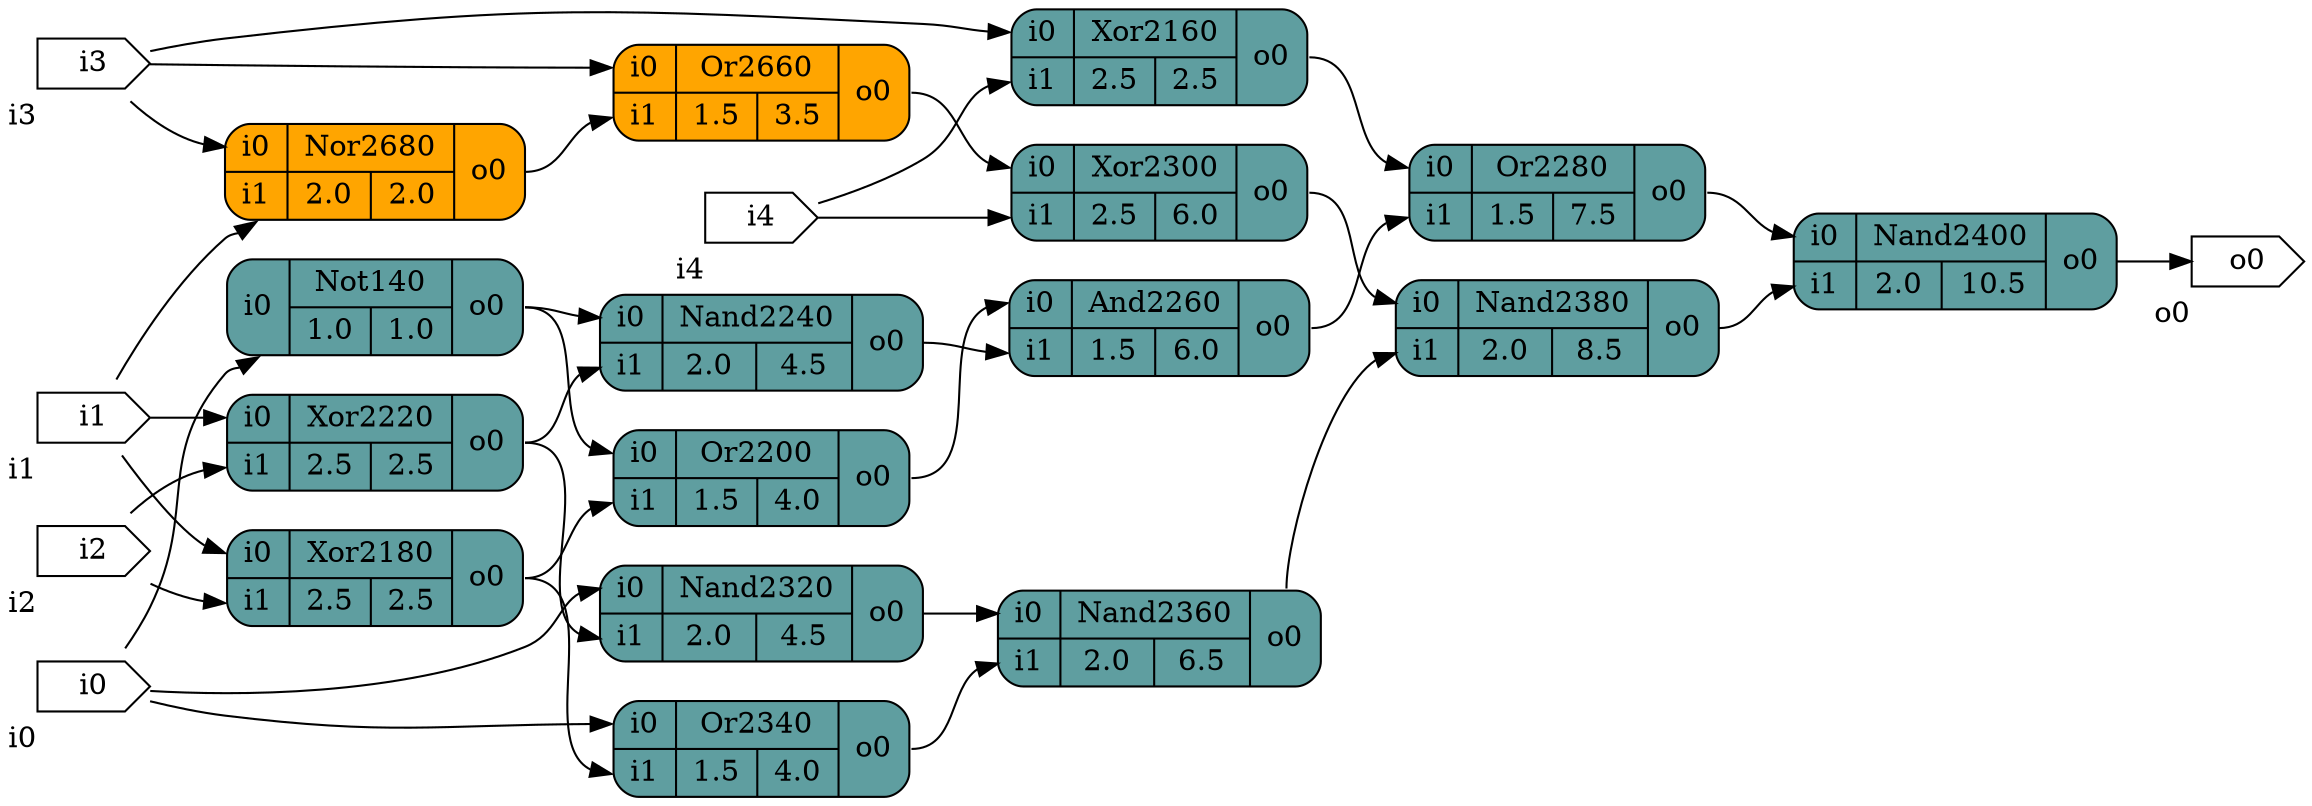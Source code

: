 digraph circ_source_altered {
		graph [rankdir = LR];
		Not140[shape=record; style="rounded,filled"; fillcolor=cadetblue; label="{{<i0>i0}|{Not140|{1.0|1.0}}|{<o0>o0}}"]
		Xor2160[shape=record; style="rounded,filled"; fillcolor=cadetblue; label="{{<i0>i0|<i1>i1}|{Xor2160|{2.5|2.5}}|{<o0>o0}}"]
		Xor2180[shape=record; style="rounded,filled"; fillcolor=cadetblue; label="{{<i0>i0|<i1>i1}|{Xor2180|{2.5|2.5}}|{<o0>o0}}"]
		Or2200[shape=record; style="rounded,filled"; fillcolor=cadetblue; label="{{<i0>i0|<i1>i1}|{Or2200|{1.5|4.0}}|{<o0>o0}}"]
		Xor2220[shape=record; style="rounded,filled"; fillcolor=cadetblue; label="{{<i0>i0|<i1>i1}|{Xor2220|{2.5|2.5}}|{<o0>o0}}"]
		Nand2240[shape=record; style="rounded,filled"; fillcolor=cadetblue; label="{{<i0>i0|<i1>i1}|{Nand2240|{2.0|4.5}}|{<o0>o0}}"]
		And2260[shape=record; style="rounded,filled"; fillcolor=cadetblue; label="{{<i0>i0|<i1>i1}|{And2260|{1.5|6.0}}|{<o0>o0}}"]
		Or2280[shape=record; style="rounded,filled"; fillcolor=cadetblue; label="{{<i0>i0|<i1>i1}|{Or2280|{1.5|7.5}}|{<o0>o0}}"]
		Xor2300[shape=record; style="rounded,filled"; fillcolor=cadetblue; label="{{<i0>i0|<i1>i1}|{Xor2300|{2.5|6.0}}|{<o0>o0}}"]
		Nand2320[shape=record; style="rounded,filled"; fillcolor=cadetblue; label="{{<i0>i0|<i1>i1}|{Nand2320|{2.0|4.5}}|{<o0>o0}}"]
		Or2340[shape=record; style="rounded,filled"; fillcolor=cadetblue; label="{{<i0>i0|<i1>i1}|{Or2340|{1.5|4.0}}|{<o0>o0}}"]
		Nand2360[shape=record; style="rounded,filled"; fillcolor=cadetblue; label="{{<i0>i0|<i1>i1}|{Nand2360|{2.0|6.5}}|{<o0>o0}}"]
		Nand2380[shape=record; style="rounded,filled"; fillcolor=cadetblue; label="{{<i0>i0|<i1>i1}|{Nand2380|{2.0|8.5}}|{<o0>o0}}"]
		Nand2400[shape=record; style="rounded,filled"; fillcolor=cadetblue; label="{{<i0>i0|<i1>i1}|{Nand2400|{2.0|10.5}}|{<o0>o0}}"]
		Or2660[shape=record; style="rounded,filled"; fillcolor=orange1; label="{{<i0>i0|<i1>i1}|{Or2660|{1.5|3.5}}|{<o0>o0}}"]
		Nor2680[shape=record; style="rounded,filled"; fillcolor=orange1; label="{{<i0>i0|<i1>i1}|{Nor2680|{2.0|2.0}}|{<o0>o0}}"]
		i0[shape=cds,xlabel="i0"]
		i1[shape=cds,xlabel="i1"]
		i2[shape=cds,xlabel="i2"]
		i3[shape=cds,xlabel="i3"]
		i4[shape=cds,xlabel="i4"]
		o0[shape=cds,xlabel="o0"]
		i0 -> Not140:i0;
		i0 -> Nand2320:i0;
		i0 -> Or2340:i0;
		i1 -> Xor2180:i0;
		i1 -> Xor2220:i0;
		i1 -> Nor2680:i1;
		i2 -> Xor2180:i1;
		i2 -> Xor2220:i1;
		i3 -> Xor2160:i0;
		i3 -> Or2660:i0;
		i3 -> Nor2680:i0;
		i4 -> Xor2160:i1;
		i4 -> Xor2300:i1;
		Not140:o0 -> Or2200:i0;
		Not140:o0 -> Nand2240:i0;
		Xor2160:o0 -> Or2280:i0;
		Xor2180:o0 -> Or2200:i1;
		Xor2180:o0 -> Or2340:i1;
		Or2200:o0 -> And2260:i0;
		Xor2220:o0 -> Nand2240:i1;
		Xor2220:o0 -> Nand2320:i1;
		Nand2240:o0 -> And2260:i1;
		And2260:o0 -> Or2280:i1;
		Or2280:o0 -> Nand2400:i0;
		Xor2300:o0 -> Nand2380:i0;
		Nand2320:o0 -> Nand2360:i0;
		Or2340:o0 -> Nand2360:i1;
		Nand2360:o0 -> Nand2380:i1;
		Nand2380:o0 -> Nand2400:i1;
		Nand2400:o0 -> o0;
		Or2660:o0 -> Xor2300:i0;
		Nor2680:o0 -> Or2660:i1;
}
